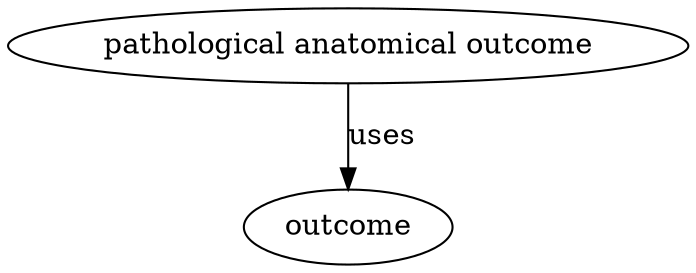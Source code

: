 digraph {
	graph [bb="0,0,326.27,123"];
	node [label="\N"];
	"pathological anatomical outcome"	[height=0.5,
		label="pathological anatomical outcome",
		pos="163.14,105",
		width=4.5315];
	outcome	[height=0.5,
		pos="163.14,18",
		width=1.3902];
	"pathological anatomical outcome" -> outcome	[label=uses,
		lp="179.64,61.5",
		pos="e,163.14,36.175 163.14,86.799 163.14,75.163 163.14,59.548 163.14,46.237"];
}
